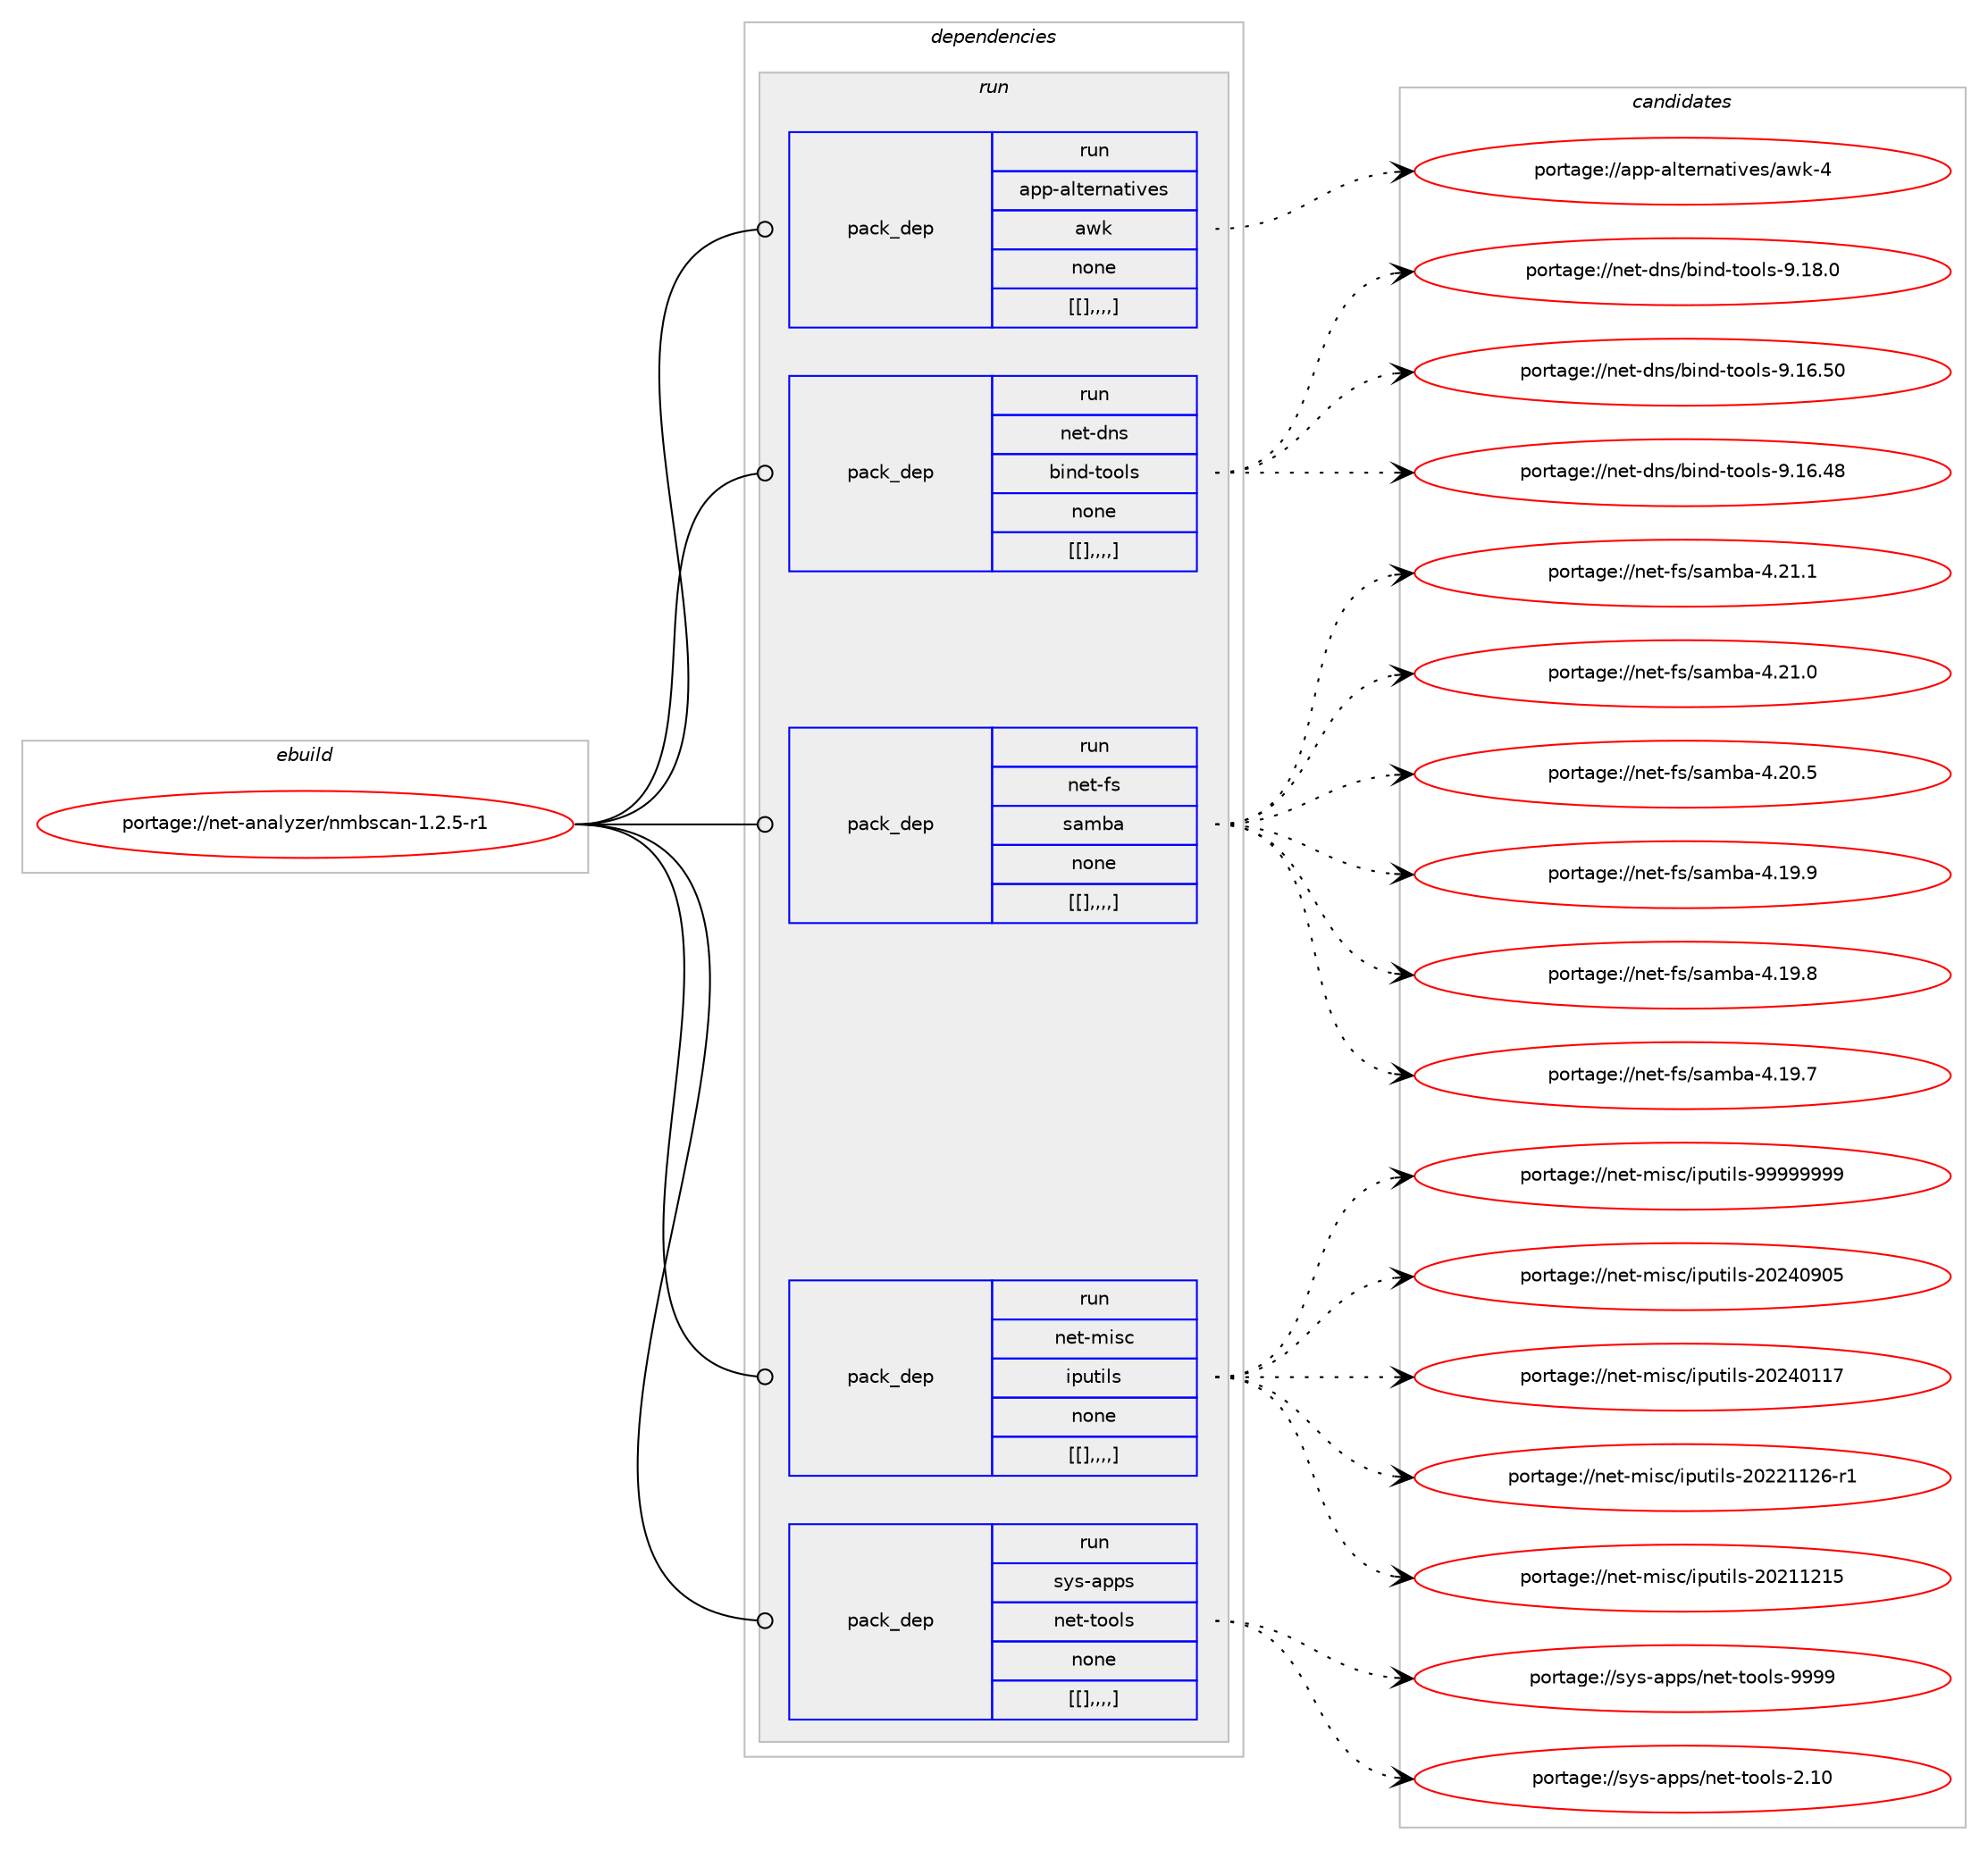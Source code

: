 digraph prolog {

# *************
# Graph options
# *************

newrank=true;
concentrate=true;
compound=true;
graph [rankdir=LR,fontname=Helvetica,fontsize=10,ranksep=1.5];#, ranksep=2.5, nodesep=0.2];
edge  [arrowhead=vee];
node  [fontname=Helvetica,fontsize=10];

# **********
# The ebuild
# **********

subgraph cluster_leftcol {
color=gray;
label=<<i>ebuild</i>>;
id [label="portage://net-analyzer/nmbscan-1.2.5-r1", color=red, width=4, href="../net-analyzer/nmbscan-1.2.5-r1.svg"];
}

# ****************
# The dependencies
# ****************

subgraph cluster_midcol {
color=gray;
label=<<i>dependencies</i>>;
subgraph cluster_compile {
fillcolor="#eeeeee";
style=filled;
label=<<i>compile</i>>;
}
subgraph cluster_compileandrun {
fillcolor="#eeeeee";
style=filled;
label=<<i>compile and run</i>>;
}
subgraph cluster_run {
fillcolor="#eeeeee";
style=filled;
label=<<i>run</i>>;
subgraph pack151 {
dependency206 [label=<<TABLE BORDER="0" CELLBORDER="1" CELLSPACING="0" CELLPADDING="4" WIDTH="220"><TR><TD ROWSPAN="6" CELLPADDING="30">pack_dep</TD></TR><TR><TD WIDTH="110">run</TD></TR><TR><TD>app-alternatives</TD></TR><TR><TD>awk</TD></TR><TR><TD>none</TD></TR><TR><TD>[[],,,,]</TD></TR></TABLE>>, shape=none, color=blue];
}
id:e -> dependency206:w [weight=20,style="solid",arrowhead="odot"];
subgraph pack182 {
dependency247 [label=<<TABLE BORDER="0" CELLBORDER="1" CELLSPACING="0" CELLPADDING="4" WIDTH="220"><TR><TD ROWSPAN="6" CELLPADDING="30">pack_dep</TD></TR><TR><TD WIDTH="110">run</TD></TR><TR><TD>net-dns</TD></TR><TR><TD>bind-tools</TD></TR><TR><TD>none</TD></TR><TR><TD>[[],,,,]</TD></TR></TABLE>>, shape=none, color=blue];
}
id:e -> dependency247:w [weight=20,style="solid",arrowhead="odot"];
subgraph pack194 {
dependency279 [label=<<TABLE BORDER="0" CELLBORDER="1" CELLSPACING="0" CELLPADDING="4" WIDTH="220"><TR><TD ROWSPAN="6" CELLPADDING="30">pack_dep</TD></TR><TR><TD WIDTH="110">run</TD></TR><TR><TD>net-fs</TD></TR><TR><TD>samba</TD></TR><TR><TD>none</TD></TR><TR><TD>[[],,,,]</TD></TR></TABLE>>, shape=none, color=blue];
}
id:e -> dependency279:w [weight=20,style="solid",arrowhead="odot"];
subgraph pack212 {
dependency283 [label=<<TABLE BORDER="0" CELLBORDER="1" CELLSPACING="0" CELLPADDING="4" WIDTH="220"><TR><TD ROWSPAN="6" CELLPADDING="30">pack_dep</TD></TR><TR><TD WIDTH="110">run</TD></TR><TR><TD>net-misc</TD></TR><TR><TD>iputils</TD></TR><TR><TD>none</TD></TR><TR><TD>[[],,,,]</TD></TR></TABLE>>, shape=none, color=blue];
}
id:e -> dependency283:w [weight=20,style="solid",arrowhead="odot"];
subgraph pack214 {
dependency292 [label=<<TABLE BORDER="0" CELLBORDER="1" CELLSPACING="0" CELLPADDING="4" WIDTH="220"><TR><TD ROWSPAN="6" CELLPADDING="30">pack_dep</TD></TR><TR><TD WIDTH="110">run</TD></TR><TR><TD>sys-apps</TD></TR><TR><TD>net-tools</TD></TR><TR><TD>none</TD></TR><TR><TD>[[],,,,]</TD></TR></TABLE>>, shape=none, color=blue];
}
id:e -> dependency292:w [weight=20,style="solid",arrowhead="odot"];
}
}

# **************
# The candidates
# **************

subgraph cluster_choices {
rank=same;
color=gray;
label=<<i>candidates</i>>;

subgraph choice104 {
color=black;
nodesep=1;
choice9711211245971081161011141109711610511810111547971191074552 [label="portage://app-alternatives/awk-4", color=red, width=4,href="../app-alternatives/awk-4.svg"];
dependency206:e -> choice9711211245971081161011141109711610511810111547971191074552:w [style=dotted,weight="100"];
}
subgraph choice108 {
color=black;
nodesep=1;
choice1101011164510011011547981051101004511611111110811545574649564648 [label="portage://net-dns/bind-tools-9.18.0", color=red, width=4,href="../net-dns/bind-tools-9.18.0.svg"];
choice110101116451001101154798105110100451161111111081154557464954465348 [label="portage://net-dns/bind-tools-9.16.50", color=red, width=4,href="../net-dns/bind-tools-9.16.50.svg"];
choice110101116451001101154798105110100451161111111081154557464954465256 [label="portage://net-dns/bind-tools-9.16.48", color=red, width=4,href="../net-dns/bind-tools-9.16.48.svg"];
dependency247:e -> choice1101011164510011011547981051101004511611111110811545574649564648:w [style=dotted,weight="100"];
dependency247:e -> choice110101116451001101154798105110100451161111111081154557464954465348:w [style=dotted,weight="100"];
dependency247:e -> choice110101116451001101154798105110100451161111111081154557464954465256:w [style=dotted,weight="100"];
}
subgraph choice112 {
color=black;
nodesep=1;
choice110101116451021154711597109989745524650494649 [label="portage://net-fs/samba-4.21.1", color=red, width=4,href="../net-fs/samba-4.21.1.svg"];
choice110101116451021154711597109989745524650494648 [label="portage://net-fs/samba-4.21.0", color=red, width=4,href="../net-fs/samba-4.21.0.svg"];
choice110101116451021154711597109989745524650484653 [label="portage://net-fs/samba-4.20.5", color=red, width=4,href="../net-fs/samba-4.20.5.svg"];
choice110101116451021154711597109989745524649574657 [label="portage://net-fs/samba-4.19.9", color=red, width=4,href="../net-fs/samba-4.19.9.svg"];
choice110101116451021154711597109989745524649574656 [label="portage://net-fs/samba-4.19.8", color=red, width=4,href="../net-fs/samba-4.19.8.svg"];
choice110101116451021154711597109989745524649574655 [label="portage://net-fs/samba-4.19.7", color=red, width=4,href="../net-fs/samba-4.19.7.svg"];
dependency279:e -> choice110101116451021154711597109989745524650494649:w [style=dotted,weight="100"];
dependency279:e -> choice110101116451021154711597109989745524650494648:w [style=dotted,weight="100"];
dependency279:e -> choice110101116451021154711597109989745524650484653:w [style=dotted,weight="100"];
dependency279:e -> choice110101116451021154711597109989745524649574657:w [style=dotted,weight="100"];
dependency279:e -> choice110101116451021154711597109989745524649574656:w [style=dotted,weight="100"];
dependency279:e -> choice110101116451021154711597109989745524649574655:w [style=dotted,weight="100"];
}
subgraph choice118 {
color=black;
nodesep=1;
choice110101116451091051159947105112117116105108115455757575757575757 [label="portage://net-misc/iputils-99999999", color=red, width=4,href="../net-misc/iputils-99999999.svg"];
choice110101116451091051159947105112117116105108115455048505248574853 [label="portage://net-misc/iputils-20240905", color=red, width=4,href="../net-misc/iputils-20240905.svg"];
choice110101116451091051159947105112117116105108115455048505248494955 [label="portage://net-misc/iputils-20240117", color=red, width=4,href="../net-misc/iputils-20240117.svg"];
choice1101011164510910511599471051121171161051081154550485050494950544511449 [label="portage://net-misc/iputils-20221126-r1", color=red, width=4,href="../net-misc/iputils-20221126-r1.svg"];
choice110101116451091051159947105112117116105108115455048504949504953 [label="portage://net-misc/iputils-20211215", color=red, width=4,href="../net-misc/iputils-20211215.svg"];
dependency283:e -> choice110101116451091051159947105112117116105108115455757575757575757:w [style=dotted,weight="100"];
dependency283:e -> choice110101116451091051159947105112117116105108115455048505248574853:w [style=dotted,weight="100"];
dependency283:e -> choice110101116451091051159947105112117116105108115455048505248494955:w [style=dotted,weight="100"];
dependency283:e -> choice1101011164510910511599471051121171161051081154550485050494950544511449:w [style=dotted,weight="100"];
dependency283:e -> choice110101116451091051159947105112117116105108115455048504949504953:w [style=dotted,weight="100"];
}
subgraph choice126 {
color=black;
nodesep=1;
choice115121115459711211211547110101116451161111111081154557575757 [label="portage://sys-apps/net-tools-9999", color=red, width=4,href="../sys-apps/net-tools-9999.svg"];
choice115121115459711211211547110101116451161111111081154550464948 [label="portage://sys-apps/net-tools-2.10", color=red, width=4,href="../sys-apps/net-tools-2.10.svg"];
dependency292:e -> choice115121115459711211211547110101116451161111111081154557575757:w [style=dotted,weight="100"];
dependency292:e -> choice115121115459711211211547110101116451161111111081154550464948:w [style=dotted,weight="100"];
}
}

}
